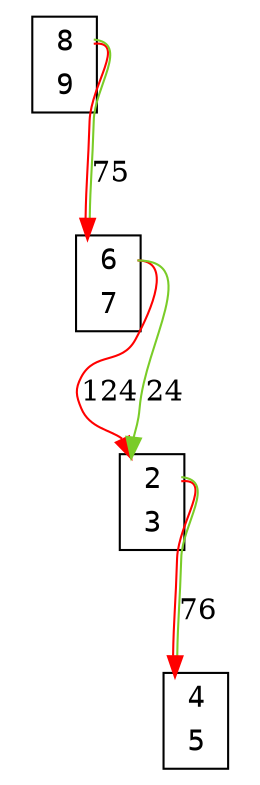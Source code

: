 digraph my_graph {
node[fontname=<Courier>,shape=<plaintext>]
vertex_0x7f2736c160d0_0x7f273b406340[label=<<TABLE bgcolor = "white">
<TR><TD BORDER = "0" PORT = "port_0x7f273b406340_in"></TD><TD BORDER = "0" PORT = "port_">2</TD><TD BORDER = "0" PORT = "port_0x7f273b406340_out"></TD></TR>
<TR><TD BORDER = "0" PORT = "port_0x7f2736c160d0_out"></TD><TD BORDER = "0" PORT = "port_">3</TD><TD BORDER = "0" PORT = "port_0x7f2736c160d0_in"></TD></TR>
</TABLE>>,style=<filled>,color=<black>,fillcolor=<white>]
vertex_0x7f273b4063a0_0x7f273b406940[label=<<TABLE bgcolor = "white">
<TR><TD BORDER = "0" PORT = "port_0x7f273b406940_in"></TD><TD BORDER = "0" PORT = "port_">4</TD><TD BORDER = "0" PORT = "port_0x7f273b406940_out"></TD></TR>
<TR><TD BORDER = "0" PORT = "port_0x7f273b4063a0_out"></TD><TD BORDER = "0" PORT = "port_">5</TD><TD BORDER = "0" PORT = "port_0x7f273b4063a0_in"></TD></TR>
</TABLE>>,style=<filled>,color=<black>,fillcolor=<white>]
vertex_0x7f273b406040_0x7f273b406610[label=<<TABLE bgcolor = "white">
<TR><TD BORDER = "0" PORT = "port_0x7f273b406040_in"></TD><TD BORDER = "0" PORT = "port_">6</TD><TD BORDER = "0" PORT = "port_0x7f273b406040_out"></TD></TR>
<TR><TD BORDER = "0" PORT = "port_0x7f273b406610_out"></TD><TD BORDER = "0" PORT = "port_">7</TD><TD BORDER = "0" PORT = "port_0x7f273b406610_in"></TD></TR>
</TABLE>>,style=<filled>,color=<black>,fillcolor=<white>]
vertex_0x7f273b4061c0_0x7f273b406850[label=<<TABLE bgcolor = "white">
<TR><TD BORDER = "0" PORT = "port_0x7f273b4061c0_in"></TD><TD BORDER = "0" PORT = "port_">8</TD><TD BORDER = "0" PORT = "port_0x7f273b4061c0_out"></TD></TR>
<TR><TD BORDER = "0" PORT = "port_0x7f273b406850_out"></TD><TD BORDER = "0" PORT = "port_">9</TD><TD BORDER = "0" PORT = "port_0x7f273b406850_in"></TD></TR>
</TABLE>>,style=<filled>,color=<black>,fillcolor=<white>]
vertex_0x7f2736c160d0_0x7f273b406340:port_0x7f273b406340_out->vertex_0x7f273b4063a0_0x7f273b406940:port_0x7f273b406940_in[label="76",len=<0>,K=<0>,color=<0 1 1:0.250 0.800 0.800>]
vertex_0x7f273b406040_0x7f273b406610:port_0x7f273b406040_out->vertex_0x7f2736c160d0_0x7f273b406340:port_0x7f273b406340_in[label="124",len=<0>,K=<0>,color=<0 1 1>]
vertex_0x7f273b4061c0_0x7f273b406850:port_0x7f273b4061c0_out->vertex_0x7f273b406040_0x7f273b406610:port_0x7f273b406040_in[label="75",len=<0>,K=<0>,color=<0 1 1:0.250 0.800 0.800>]
vertex_0x7f273b406040_0x7f273b406610:port_0x7f273b406040_out->vertex_0x7f2736c160d0_0x7f273b406340:port_0x7f273b406340_in[label="24",len=<0>,K=<0>,color=<0.250 0.800 0.800>]
}
